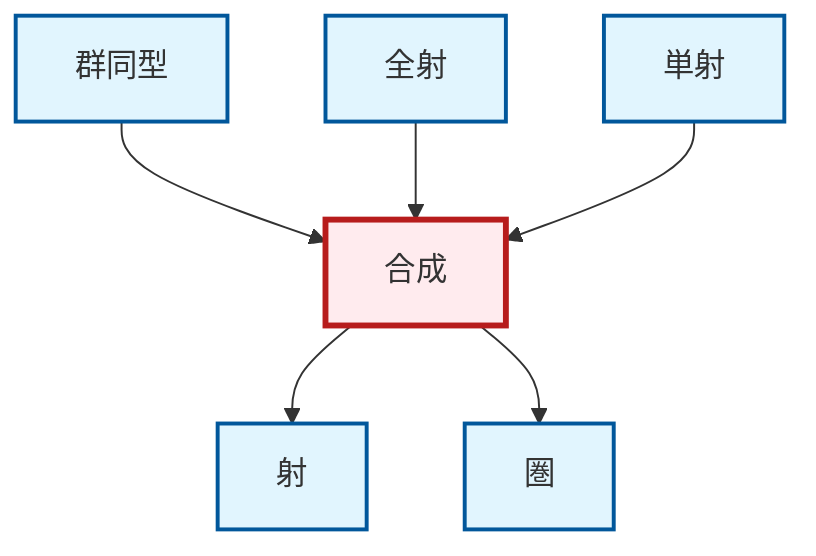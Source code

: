graph TD
    classDef definition fill:#e1f5fe,stroke:#01579b,stroke-width:2px
    classDef theorem fill:#f3e5f5,stroke:#4a148c,stroke-width:2px
    classDef axiom fill:#fff3e0,stroke:#e65100,stroke-width:2px
    classDef example fill:#e8f5e9,stroke:#1b5e20,stroke-width:2px
    classDef current fill:#ffebee,stroke:#b71c1c,stroke-width:3px
    def-category["圏"]:::definition
    def-epimorphism["全射"]:::definition
    def-isomorphism["群同型"]:::definition
    def-monomorphism["単射"]:::definition
    def-composition["合成"]:::definition
    def-morphism["射"]:::definition
    def-isomorphism --> def-composition
    def-epimorphism --> def-composition
    def-composition --> def-morphism
    def-composition --> def-category
    def-monomorphism --> def-composition
    class def-composition current